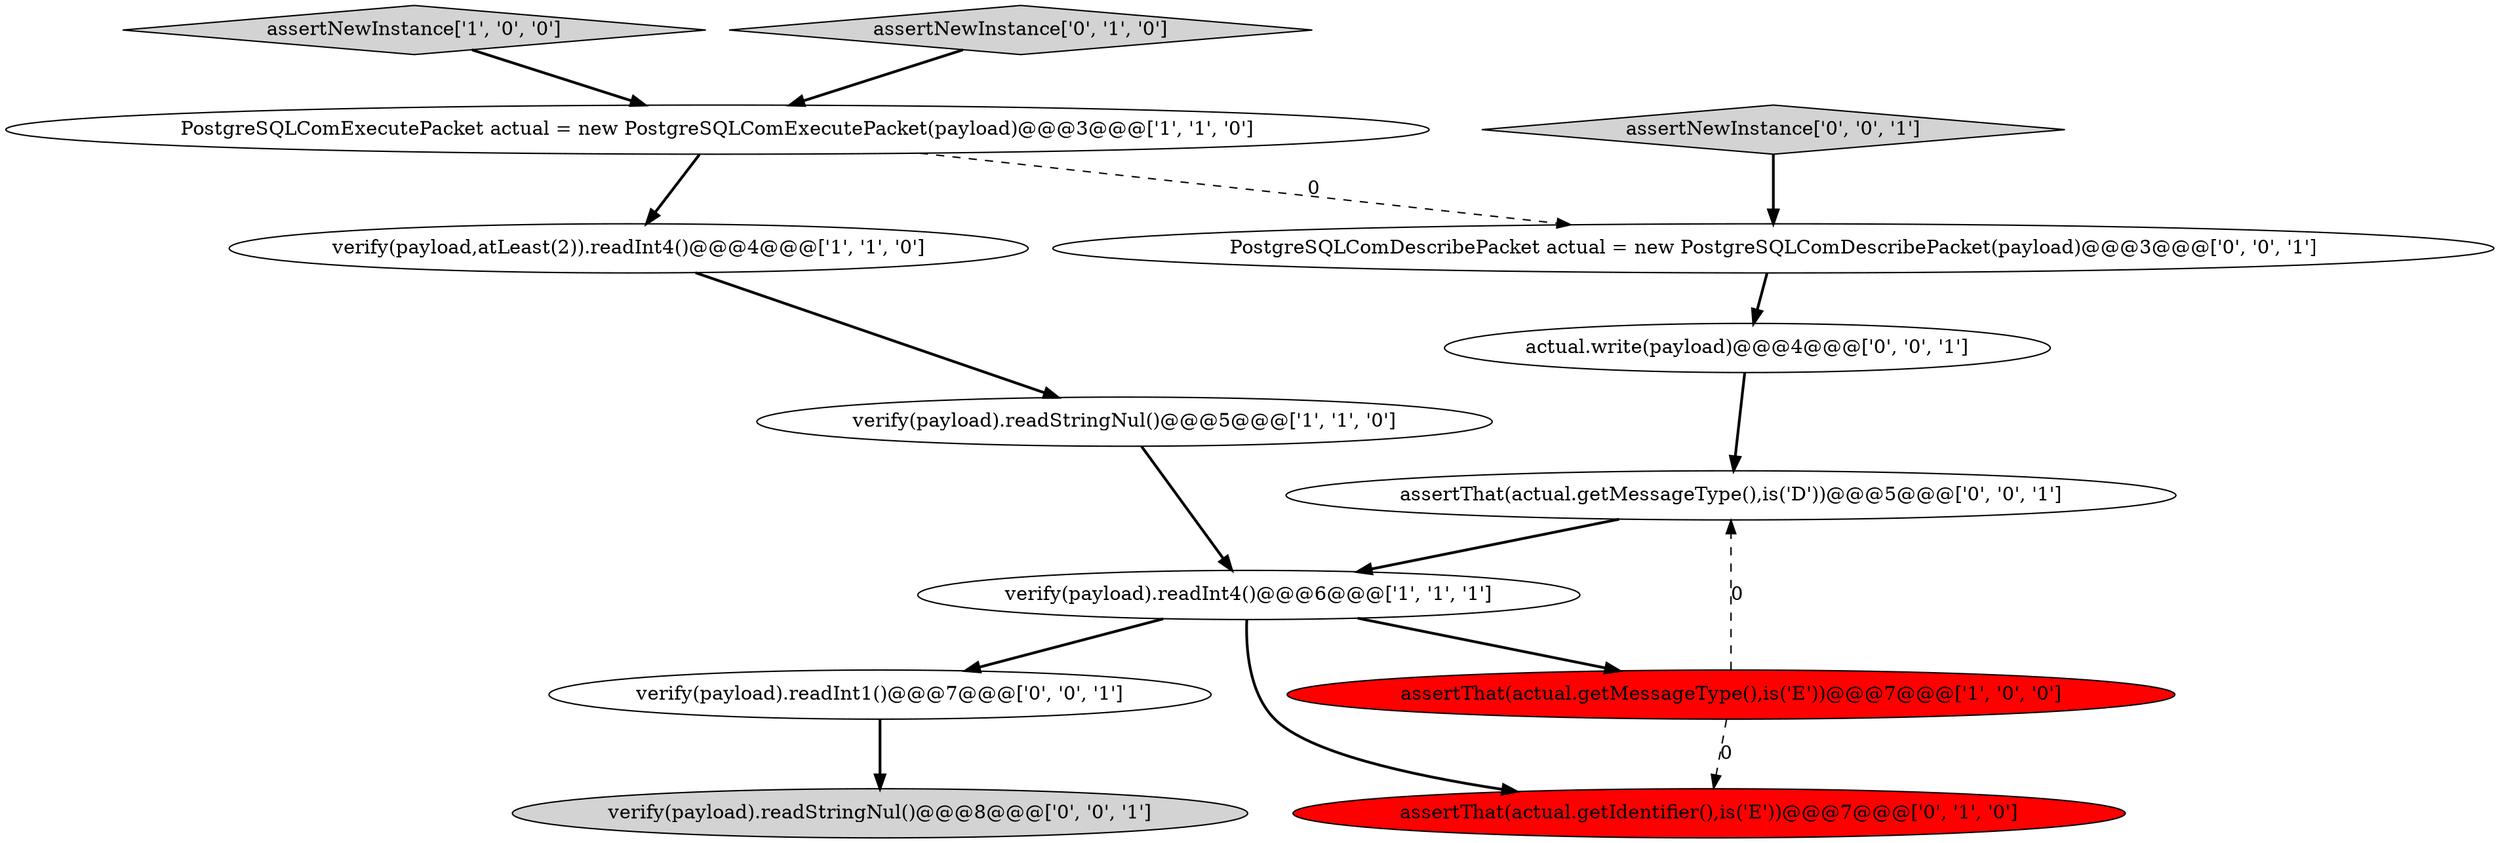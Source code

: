 digraph {
2 [style = filled, label = "assertNewInstance['1', '0', '0']", fillcolor = lightgray, shape = diamond image = "AAA0AAABBB1BBB"];
3 [style = filled, label = "PostgreSQLComExecutePacket actual = new PostgreSQLComExecutePacket(payload)@@@3@@@['1', '1', '0']", fillcolor = white, shape = ellipse image = "AAA0AAABBB1BBB"];
0 [style = filled, label = "verify(payload).readInt4()@@@6@@@['1', '1', '1']", fillcolor = white, shape = ellipse image = "AAA0AAABBB1BBB"];
9 [style = filled, label = "PostgreSQLComDescribePacket actual = new PostgreSQLComDescribePacket(payload)@@@3@@@['0', '0', '1']", fillcolor = white, shape = ellipse image = "AAA0AAABBB3BBB"];
1 [style = filled, label = "assertThat(actual.getMessageType(),is('E'))@@@7@@@['1', '0', '0']", fillcolor = red, shape = ellipse image = "AAA1AAABBB1BBB"];
12 [style = filled, label = "actual.write(payload)@@@4@@@['0', '0', '1']", fillcolor = white, shape = ellipse image = "AAA0AAABBB3BBB"];
10 [style = filled, label = "verify(payload).readStringNul()@@@8@@@['0', '0', '1']", fillcolor = lightgray, shape = ellipse image = "AAA0AAABBB3BBB"];
13 [style = filled, label = "verify(payload).readInt1()@@@7@@@['0', '0', '1']", fillcolor = white, shape = ellipse image = "AAA0AAABBB3BBB"];
7 [style = filled, label = "assertThat(actual.getIdentifier(),is('E'))@@@7@@@['0', '1', '0']", fillcolor = red, shape = ellipse image = "AAA1AAABBB2BBB"];
5 [style = filled, label = "verify(payload).readStringNul()@@@5@@@['1', '1', '0']", fillcolor = white, shape = ellipse image = "AAA0AAABBB1BBB"];
8 [style = filled, label = "assertThat(actual.getMessageType(),is('D'))@@@5@@@['0', '0', '1']", fillcolor = white, shape = ellipse image = "AAA0AAABBB3BBB"];
11 [style = filled, label = "assertNewInstance['0', '0', '1']", fillcolor = lightgray, shape = diamond image = "AAA0AAABBB3BBB"];
4 [style = filled, label = "verify(payload,atLeast(2)).readInt4()@@@4@@@['1', '1', '0']", fillcolor = white, shape = ellipse image = "AAA0AAABBB1BBB"];
6 [style = filled, label = "assertNewInstance['0', '1', '0']", fillcolor = lightgray, shape = diamond image = "AAA0AAABBB2BBB"];
8->0 [style = bold, label=""];
13->10 [style = bold, label=""];
6->3 [style = bold, label=""];
1->8 [style = dashed, label="0"];
9->12 [style = bold, label=""];
1->7 [style = dashed, label="0"];
0->13 [style = bold, label=""];
5->0 [style = bold, label=""];
3->9 [style = dashed, label="0"];
11->9 [style = bold, label=""];
4->5 [style = bold, label=""];
3->4 [style = bold, label=""];
0->1 [style = bold, label=""];
12->8 [style = bold, label=""];
2->3 [style = bold, label=""];
0->7 [style = bold, label=""];
}

